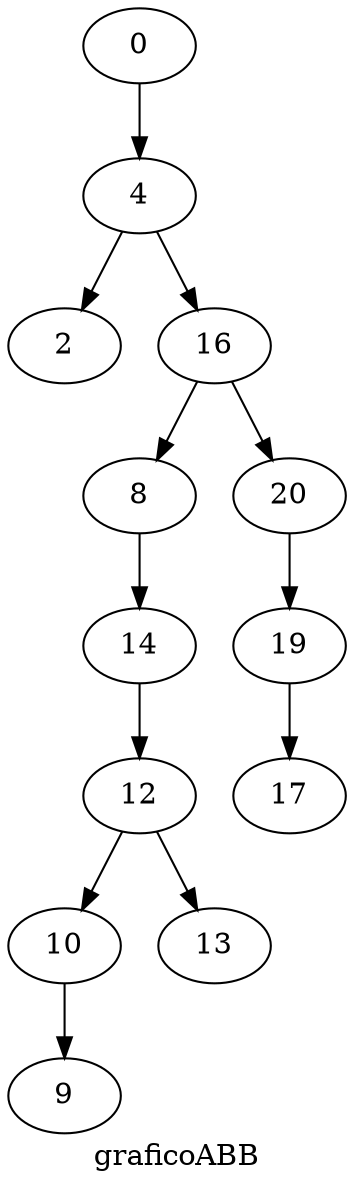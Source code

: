 digraph ABB {
	label= "graficoABB";
	nodo0[label="0"]
	nodo4[label="4"]
	nodo2[label="2"]
	nodo16[label="16"]
	nodo8[label="8"]
	nodo14[label="14"]
	nodo12[label="12"]
	nodo10[label="10"]
	nodo9[label="9"]
	nodo13[label="13"]
	nodo20[label="20"]
	nodo19[label="19"]
	nodo17[label="17"]

	nodo10->nodo9
	nodo12->nodo10
	nodo12->nodo13
	nodo14->nodo12
	nodo8->nodo14
	nodo19->nodo17
	nodo20->nodo19
	nodo16->nodo8
	nodo16->nodo20
	nodo4->nodo2
	nodo4->nodo16
	nodo0->nodo4

 }